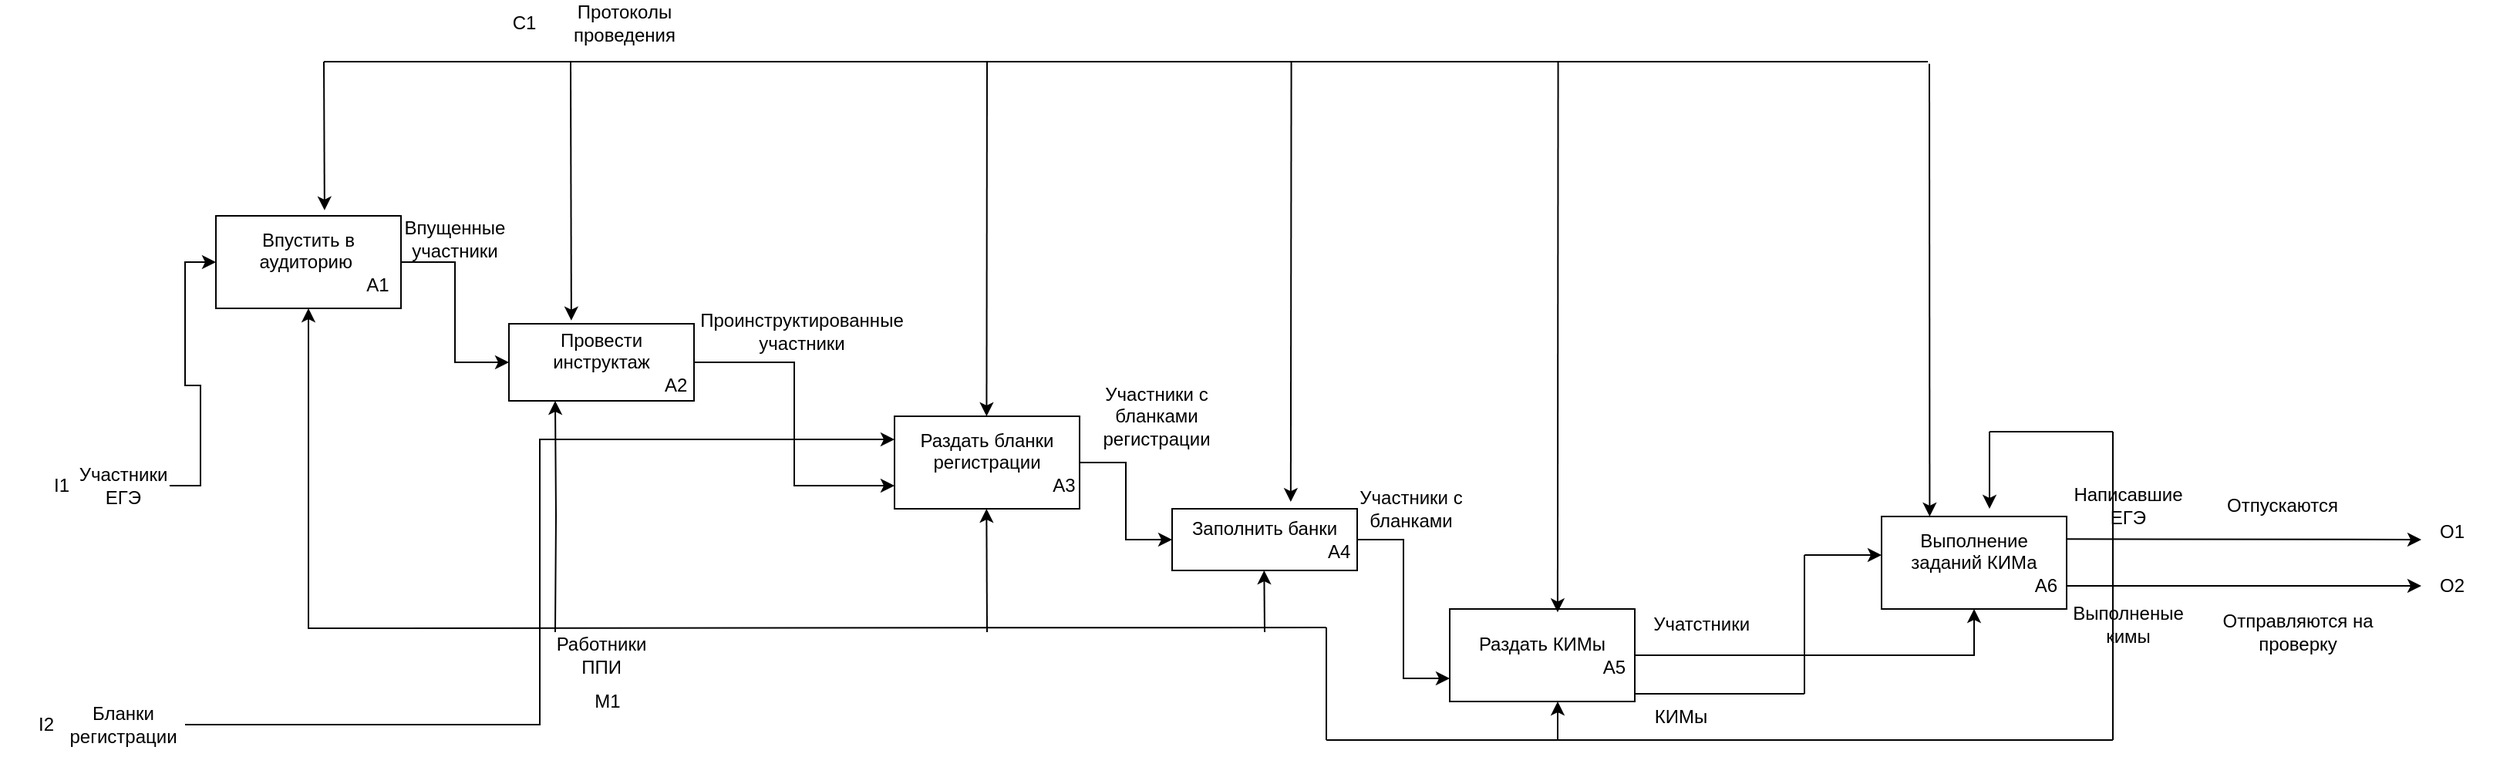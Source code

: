 <mxfile version="23.1.5" type="device">
  <diagram name="Страница — 1" id="X-aEBwdkfuWbfsRfbjEr">
    <mxGraphModel dx="2420" dy="2107" grid="1" gridSize="10" guides="1" tooltips="1" connect="1" arrows="1" fold="1" page="1" pageScale="1" pageWidth="827" pageHeight="1169" math="0" shadow="0">
      <root>
        <mxCell id="0" />
        <mxCell id="1" parent="0" />
        <mxCell id="f-X51H0ZsVnR2A1ksCzi-113" style="edgeStyle=orthogonalEdgeStyle;rounded=0;orthogonalLoop=1;jettySize=auto;html=1;entryX=0;entryY=0.5;entryDx=0;entryDy=0;" edge="1" parent="1" source="f-X51H0ZsVnR2A1ksCzi-107" target="f-X51H0ZsVnR2A1ksCzi-110">
          <mxGeometry relative="1" as="geometry" />
        </mxCell>
        <mxCell id="f-X51H0ZsVnR2A1ksCzi-107" value="Участники ЕГЭ" style="text;html=1;align=center;verticalAlign=middle;whiteSpace=wrap;rounded=0;" vertex="1" parent="1">
          <mxGeometry x="40" y="260" width="60" height="30" as="geometry" />
        </mxCell>
        <mxCell id="f-X51H0ZsVnR2A1ksCzi-124" style="edgeStyle=orthogonalEdgeStyle;rounded=0;orthogonalLoop=1;jettySize=auto;html=1;entryX=0;entryY=0.5;entryDx=0;entryDy=0;" edge="1" parent="1" source="f-X51H0ZsVnR2A1ksCzi-110" target="f-X51H0ZsVnR2A1ksCzi-123">
          <mxGeometry relative="1" as="geometry" />
        </mxCell>
        <mxCell id="f-X51H0ZsVnR2A1ksCzi-110" value="Впустить в аудиторию&amp;nbsp;&lt;br&gt;&amp;nbsp; &amp;nbsp; &amp;nbsp; &amp;nbsp; &amp;nbsp; &amp;nbsp; &amp;nbsp; &amp;nbsp; &amp;nbsp; &amp;nbsp; &amp;nbsp; &amp;nbsp; &amp;nbsp; &amp;nbsp;A1" style="rounded=0;whiteSpace=wrap;html=1;" vertex="1" parent="1">
          <mxGeometry x="130" y="100" width="120" height="60" as="geometry" />
        </mxCell>
        <mxCell id="f-X51H0ZsVnR2A1ksCzi-140" style="edgeStyle=orthogonalEdgeStyle;rounded=0;orthogonalLoop=1;jettySize=auto;html=1;entryX=0.5;entryY=1;entryDx=0;entryDy=0;" edge="1" parent="1" target="f-X51H0ZsVnR2A1ksCzi-110">
          <mxGeometry relative="1" as="geometry">
            <mxPoint x="850" y="367" as="sourcePoint" />
          </mxGeometry>
        </mxCell>
        <mxCell id="f-X51H0ZsVnR2A1ksCzi-142" style="edgeStyle=orthogonalEdgeStyle;rounded=0;orthogonalLoop=1;jettySize=auto;html=1;entryX=0.25;entryY=1;entryDx=0;entryDy=0;" edge="1" parent="1" target="f-X51H0ZsVnR2A1ksCzi-123">
          <mxGeometry relative="1" as="geometry">
            <mxPoint x="350" y="370" as="sourcePoint" />
          </mxGeometry>
        </mxCell>
        <mxCell id="f-X51H0ZsVnR2A1ksCzi-143" style="edgeStyle=orthogonalEdgeStyle;rounded=0;orthogonalLoop=1;jettySize=auto;html=1;entryX=0;entryY=0.75;entryDx=0;entryDy=0;" edge="1" parent="1" source="f-X51H0ZsVnR2A1ksCzi-123" target="f-X51H0ZsVnR2A1ksCzi-138">
          <mxGeometry relative="1" as="geometry" />
        </mxCell>
        <mxCell id="f-X51H0ZsVnR2A1ksCzi-123" value="Провести инструктаж&lt;br&gt;&amp;nbsp; &amp;nbsp; &amp;nbsp; &amp;nbsp; &amp;nbsp; &amp;nbsp; &amp;nbsp; &amp;nbsp; &amp;nbsp; &amp;nbsp; &amp;nbsp; &amp;nbsp; &amp;nbsp; &amp;nbsp; &amp;nbsp;A2" style="rounded=0;whiteSpace=wrap;html=1;" vertex="1" parent="1">
          <mxGeometry x="320" y="170" width="120" height="50" as="geometry" />
        </mxCell>
        <mxCell id="f-X51H0ZsVnR2A1ksCzi-162" style="edgeStyle=orthogonalEdgeStyle;rounded=0;orthogonalLoop=1;jettySize=auto;html=1;entryX=0;entryY=0.5;entryDx=0;entryDy=0;" edge="1" parent="1" source="f-X51H0ZsVnR2A1ksCzi-138" target="f-X51H0ZsVnR2A1ksCzi-160">
          <mxGeometry relative="1" as="geometry" />
        </mxCell>
        <mxCell id="f-X51H0ZsVnR2A1ksCzi-138" value="Раздать бланки регистрации&lt;br&gt;&amp;nbsp; &amp;nbsp; &amp;nbsp; &amp;nbsp; &amp;nbsp; &amp;nbsp; &amp;nbsp; &amp;nbsp; &amp;nbsp; &amp;nbsp; &amp;nbsp; &amp;nbsp; &amp;nbsp; &amp;nbsp; &amp;nbsp; A3" style="rounded=0;whiteSpace=wrap;html=1;" vertex="1" parent="1">
          <mxGeometry x="570" y="230" width="120" height="60" as="geometry" />
        </mxCell>
        <mxCell id="f-X51H0ZsVnR2A1ksCzi-144" value="Впущенные участники" style="text;html=1;align=center;verticalAlign=middle;whiteSpace=wrap;rounded=0;" vertex="1" parent="1">
          <mxGeometry x="250" y="100" width="70" height="30" as="geometry" />
        </mxCell>
        <mxCell id="f-X51H0ZsVnR2A1ksCzi-145" value="Проинструктированные участники" style="text;html=1;align=center;verticalAlign=middle;whiteSpace=wrap;rounded=0;" vertex="1" parent="1">
          <mxGeometry x="430" y="160" width="160" height="30" as="geometry" />
        </mxCell>
        <mxCell id="f-X51H0ZsVnR2A1ksCzi-146" value="Работники ППИ" style="text;html=1;align=center;verticalAlign=middle;whiteSpace=wrap;rounded=0;" vertex="1" parent="1">
          <mxGeometry x="350" y="370" width="60" height="30" as="geometry" />
        </mxCell>
        <mxCell id="f-X51H0ZsVnR2A1ksCzi-148" value="Протоколы проведения" style="text;html=1;align=center;verticalAlign=middle;whiteSpace=wrap;rounded=0;" vertex="1" parent="1">
          <mxGeometry x="360" y="-40" width="70" height="30" as="geometry" />
        </mxCell>
        <mxCell id="f-X51H0ZsVnR2A1ksCzi-151" value="" style="endArrow=none;html=1;rounded=0;" edge="1" parent="1">
          <mxGeometry width="50" height="50" relative="1" as="geometry">
            <mxPoint x="200" as="sourcePoint" />
            <mxPoint x="1240" as="targetPoint" />
          </mxGeometry>
        </mxCell>
        <mxCell id="f-X51H0ZsVnR2A1ksCzi-152" value="" style="endArrow=classic;html=1;rounded=0;entryX=0.587;entryY=-0.06;entryDx=0;entryDy=0;entryPerimeter=0;" edge="1" parent="1" target="f-X51H0ZsVnR2A1ksCzi-110">
          <mxGeometry width="50" height="50" relative="1" as="geometry">
            <mxPoint x="200" as="sourcePoint" />
            <mxPoint x="200" y="30" as="targetPoint" />
          </mxGeometry>
        </mxCell>
        <mxCell id="f-X51H0ZsVnR2A1ksCzi-153" value="" style="endArrow=classic;html=1;rounded=0;entryX=0.337;entryY=-0.043;entryDx=0;entryDy=0;entryPerimeter=0;" edge="1" parent="1" target="f-X51H0ZsVnR2A1ksCzi-123">
          <mxGeometry width="50" height="50" relative="1" as="geometry">
            <mxPoint x="360" as="sourcePoint" />
            <mxPoint x="360" y="40" as="targetPoint" />
          </mxGeometry>
        </mxCell>
        <mxCell id="f-X51H0ZsVnR2A1ksCzi-154" value="" style="endArrow=classic;html=1;rounded=0;entryX=0.337;entryY=-0.043;entryDx=0;entryDy=0;entryPerimeter=0;" edge="1" parent="1">
          <mxGeometry width="50" height="50" relative="1" as="geometry">
            <mxPoint x="630" as="sourcePoint" />
            <mxPoint x="629.71" y="230" as="targetPoint" />
          </mxGeometry>
        </mxCell>
        <mxCell id="f-X51H0ZsVnR2A1ksCzi-155" value="" style="endArrow=classic;html=1;rounded=0;" edge="1" parent="1">
          <mxGeometry width="50" height="50" relative="1" as="geometry">
            <mxPoint x="630" y="370" as="sourcePoint" />
            <mxPoint x="629.66" y="290" as="targetPoint" />
          </mxGeometry>
        </mxCell>
        <mxCell id="f-X51H0ZsVnR2A1ksCzi-158" style="edgeStyle=orthogonalEdgeStyle;rounded=0;orthogonalLoop=1;jettySize=auto;html=1;entryX=0;entryY=0.25;entryDx=0;entryDy=0;" edge="1" parent="1" source="f-X51H0ZsVnR2A1ksCzi-156" target="f-X51H0ZsVnR2A1ksCzi-138">
          <mxGeometry relative="1" as="geometry" />
        </mxCell>
        <mxCell id="f-X51H0ZsVnR2A1ksCzi-156" value="Бланки регистрации" style="text;html=1;align=center;verticalAlign=middle;whiteSpace=wrap;rounded=0;" vertex="1" parent="1">
          <mxGeometry x="30" y="410" width="80" height="40" as="geometry" />
        </mxCell>
        <mxCell id="f-X51H0ZsVnR2A1ksCzi-169" style="edgeStyle=orthogonalEdgeStyle;rounded=0;orthogonalLoop=1;jettySize=auto;html=1;entryX=0;entryY=0.75;entryDx=0;entryDy=0;" edge="1" parent="1" source="f-X51H0ZsVnR2A1ksCzi-160" target="f-X51H0ZsVnR2A1ksCzi-167">
          <mxGeometry relative="1" as="geometry" />
        </mxCell>
        <mxCell id="f-X51H0ZsVnR2A1ksCzi-160" value="Заполнить банки&lt;br&gt;&amp;nbsp; &amp;nbsp; &amp;nbsp; &amp;nbsp; &amp;nbsp; &amp;nbsp; &amp;nbsp; &amp;nbsp; &amp;nbsp; &amp;nbsp; &amp;nbsp; &amp;nbsp; &amp;nbsp; &amp;nbsp; &amp;nbsp;A4" style="rounded=0;whiteSpace=wrap;html=1;" vertex="1" parent="1">
          <mxGeometry x="750" y="290" width="120" height="40" as="geometry" />
        </mxCell>
        <mxCell id="f-X51H0ZsVnR2A1ksCzi-163" value="Участники с бланками&lt;br&gt;регистрации" style="text;html=1;align=center;verticalAlign=middle;whiteSpace=wrap;rounded=0;" vertex="1" parent="1">
          <mxGeometry x="700" y="210" width="80" height="40" as="geometry" />
        </mxCell>
        <mxCell id="f-X51H0ZsVnR2A1ksCzi-164" value="" style="endArrow=classic;html=1;rounded=0;" edge="1" parent="1">
          <mxGeometry width="50" height="50" relative="1" as="geometry">
            <mxPoint x="810" y="370" as="sourcePoint" />
            <mxPoint x="809.66" y="330" as="targetPoint" />
          </mxGeometry>
        </mxCell>
        <mxCell id="f-X51H0ZsVnR2A1ksCzi-166" value="" style="endArrow=classic;html=1;rounded=0;entryX=0.641;entryY=-0.111;entryDx=0;entryDy=0;entryPerimeter=0;" edge="1" parent="1" target="f-X51H0ZsVnR2A1ksCzi-160">
          <mxGeometry width="50" height="50" relative="1" as="geometry">
            <mxPoint x="827.29" as="sourcePoint" />
            <mxPoint x="827" y="230" as="targetPoint" />
          </mxGeometry>
        </mxCell>
        <mxCell id="f-X51H0ZsVnR2A1ksCzi-182" style="edgeStyle=orthogonalEdgeStyle;rounded=0;orthogonalLoop=1;jettySize=auto;html=1;entryX=0.5;entryY=1;entryDx=0;entryDy=0;" edge="1" parent="1" source="f-X51H0ZsVnR2A1ksCzi-167" target="f-X51H0ZsVnR2A1ksCzi-175">
          <mxGeometry relative="1" as="geometry" />
        </mxCell>
        <mxCell id="f-X51H0ZsVnR2A1ksCzi-167" value="Раздать КИМы&lt;br&gt;&amp;nbsp; &amp;nbsp; &amp;nbsp; &amp;nbsp; &amp;nbsp; &amp;nbsp; &amp;nbsp; &amp;nbsp; &amp;nbsp; &amp;nbsp; &amp;nbsp; &amp;nbsp; &amp;nbsp; &amp;nbsp; A5" style="rounded=0;whiteSpace=wrap;html=1;" vertex="1" parent="1">
          <mxGeometry x="930" y="355" width="120" height="60" as="geometry" />
        </mxCell>
        <mxCell id="f-X51H0ZsVnR2A1ksCzi-170" value="Участники с бланками" style="text;html=1;align=center;verticalAlign=middle;whiteSpace=wrap;rounded=0;" vertex="1" parent="1">
          <mxGeometry x="870" y="270" width="70" height="40" as="geometry" />
        </mxCell>
        <mxCell id="f-X51H0ZsVnR2A1ksCzi-171" value="" style="endArrow=none;html=1;rounded=0;" edge="1" parent="1">
          <mxGeometry width="50" height="50" relative="1" as="geometry">
            <mxPoint x="850" y="440" as="sourcePoint" />
            <mxPoint x="850" y="367" as="targetPoint" />
          </mxGeometry>
        </mxCell>
        <mxCell id="f-X51H0ZsVnR2A1ksCzi-172" value="" style="endArrow=none;html=1;rounded=0;" edge="1" parent="1">
          <mxGeometry width="50" height="50" relative="1" as="geometry">
            <mxPoint x="850" y="440" as="sourcePoint" />
            <mxPoint x="1360" y="440" as="targetPoint" />
          </mxGeometry>
        </mxCell>
        <mxCell id="f-X51H0ZsVnR2A1ksCzi-173" value="" style="endArrow=classic;html=1;rounded=0;" edge="1" parent="1">
          <mxGeometry width="50" height="50" relative="1" as="geometry">
            <mxPoint x="1000" y="440" as="sourcePoint" />
            <mxPoint x="1000" y="415" as="targetPoint" />
          </mxGeometry>
        </mxCell>
        <mxCell id="f-X51H0ZsVnR2A1ksCzi-174" value="" style="endArrow=classic;html=1;rounded=0;entryX=0.583;entryY=0.036;entryDx=0;entryDy=0;entryPerimeter=0;" edge="1" parent="1" target="f-X51H0ZsVnR2A1ksCzi-167">
          <mxGeometry width="50" height="50" relative="1" as="geometry">
            <mxPoint x="1000.29" as="sourcePoint" />
            <mxPoint x="1000" y="286" as="targetPoint" />
          </mxGeometry>
        </mxCell>
        <mxCell id="f-X51H0ZsVnR2A1ksCzi-175" value="Выполнение заданий КИМа&lt;br&gt;&amp;nbsp; &amp;nbsp; &amp;nbsp; &amp;nbsp; &amp;nbsp; &amp;nbsp; &amp;nbsp; &amp;nbsp; &amp;nbsp; &amp;nbsp; &amp;nbsp; &amp;nbsp; &amp;nbsp; &amp;nbsp; A6" style="rounded=0;whiteSpace=wrap;html=1;" vertex="1" parent="1">
          <mxGeometry x="1210" y="295" width="120" height="60" as="geometry" />
        </mxCell>
        <mxCell id="f-X51H0ZsVnR2A1ksCzi-177" value="Учатстники&amp;nbsp;" style="text;html=1;align=center;verticalAlign=middle;whiteSpace=wrap;rounded=0;" vertex="1" parent="1">
          <mxGeometry x="1060" y="350" width="70" height="30" as="geometry" />
        </mxCell>
        <mxCell id="f-X51H0ZsVnR2A1ksCzi-185" value="КИМы" style="text;html=1;align=center;verticalAlign=middle;whiteSpace=wrap;rounded=0;" vertex="1" parent="1">
          <mxGeometry x="1050" y="410" width="60" height="30" as="geometry" />
        </mxCell>
        <mxCell id="f-X51H0ZsVnR2A1ksCzi-186" value="" style="endArrow=none;html=1;rounded=0;" edge="1" parent="1">
          <mxGeometry width="50" height="50" relative="1" as="geometry">
            <mxPoint x="1050" y="410" as="sourcePoint" />
            <mxPoint x="1160" y="410" as="targetPoint" />
          </mxGeometry>
        </mxCell>
        <mxCell id="f-X51H0ZsVnR2A1ksCzi-187" value="" style="endArrow=none;html=1;rounded=0;" edge="1" parent="1">
          <mxGeometry width="50" height="50" relative="1" as="geometry">
            <mxPoint x="1160" y="410" as="sourcePoint" />
            <mxPoint x="1160" y="320" as="targetPoint" />
          </mxGeometry>
        </mxCell>
        <mxCell id="f-X51H0ZsVnR2A1ksCzi-188" value="" style="endArrow=classic;html=1;rounded=0;" edge="1" parent="1">
          <mxGeometry width="50" height="50" relative="1" as="geometry">
            <mxPoint x="1160" y="320" as="sourcePoint" />
            <mxPoint x="1210" y="320" as="targetPoint" />
          </mxGeometry>
        </mxCell>
        <mxCell id="f-X51H0ZsVnR2A1ksCzi-189" value="" style="endArrow=classic;html=1;rounded=0;entryX=0.585;entryY=-0.023;entryDx=0;entryDy=0;entryPerimeter=0;" edge="1" parent="1">
          <mxGeometry width="50" height="50" relative="1" as="geometry">
            <mxPoint x="1241" y="1.38" as="sourcePoint" />
            <mxPoint x="1241.2" y="295.0" as="targetPoint" />
          </mxGeometry>
        </mxCell>
        <mxCell id="f-X51H0ZsVnR2A1ksCzi-190" value="" style="endArrow=none;html=1;rounded=0;" edge="1" parent="1">
          <mxGeometry width="50" height="50" relative="1" as="geometry">
            <mxPoint x="1360" y="440" as="sourcePoint" />
            <mxPoint x="1360" y="240" as="targetPoint" />
          </mxGeometry>
        </mxCell>
        <mxCell id="f-X51H0ZsVnR2A1ksCzi-191" value="" style="endArrow=none;html=1;rounded=0;" edge="1" parent="1">
          <mxGeometry width="50" height="50" relative="1" as="geometry">
            <mxPoint x="1280" y="240" as="sourcePoint" />
            <mxPoint x="1360" y="240" as="targetPoint" />
          </mxGeometry>
        </mxCell>
        <mxCell id="f-X51H0ZsVnR2A1ksCzi-192" value="" style="endArrow=classic;html=1;rounded=0;" edge="1" parent="1">
          <mxGeometry width="50" height="50" relative="1" as="geometry">
            <mxPoint x="1280" y="240" as="sourcePoint" />
            <mxPoint x="1280" y="290" as="targetPoint" />
          </mxGeometry>
        </mxCell>
        <mxCell id="f-X51H0ZsVnR2A1ksCzi-193" value="" style="endArrow=classic;html=1;rounded=0;" edge="1" parent="1">
          <mxGeometry width="50" height="50" relative="1" as="geometry">
            <mxPoint x="1330" y="309.6" as="sourcePoint" />
            <mxPoint x="1560" y="310" as="targetPoint" />
          </mxGeometry>
        </mxCell>
        <mxCell id="f-X51H0ZsVnR2A1ksCzi-194" value="Написавшие ЕГЭ" style="text;html=1;align=center;verticalAlign=middle;whiteSpace=wrap;rounded=0;" vertex="1" parent="1">
          <mxGeometry x="1335" y="270" width="70" height="35" as="geometry" />
        </mxCell>
        <mxCell id="f-X51H0ZsVnR2A1ksCzi-195" value="Выполненые кимы" style="text;html=1;align=center;verticalAlign=middle;whiteSpace=wrap;rounded=0;" vertex="1" parent="1">
          <mxGeometry x="1330" y="342.5" width="80" height="45" as="geometry" />
        </mxCell>
        <mxCell id="f-X51H0ZsVnR2A1ksCzi-196" value="" style="endArrow=classic;html=1;rounded=0;" edge="1" parent="1">
          <mxGeometry width="50" height="50" relative="1" as="geometry">
            <mxPoint x="1330" y="340" as="sourcePoint" />
            <mxPoint x="1560" y="340" as="targetPoint" />
          </mxGeometry>
        </mxCell>
        <mxCell id="f-X51H0ZsVnR2A1ksCzi-197" value="O1" style="text;html=1;align=center;verticalAlign=middle;whiteSpace=wrap;rounded=0;" vertex="1" parent="1">
          <mxGeometry x="1550" y="290" width="60" height="30" as="geometry" />
        </mxCell>
        <mxCell id="f-X51H0ZsVnR2A1ksCzi-198" value="O2" style="text;html=1;align=center;verticalAlign=middle;whiteSpace=wrap;rounded=0;" vertex="1" parent="1">
          <mxGeometry x="1550" y="325" width="60" height="30" as="geometry" />
        </mxCell>
        <mxCell id="f-X51H0ZsVnR2A1ksCzi-199" value="Отпускаются" style="text;html=1;align=center;verticalAlign=middle;whiteSpace=wrap;rounded=0;" vertex="1" parent="1">
          <mxGeometry x="1420" y="270" width="100" height="35" as="geometry" />
        </mxCell>
        <mxCell id="f-X51H0ZsVnR2A1ksCzi-200" value="Отправляются на проверку" style="text;html=1;align=center;verticalAlign=middle;whiteSpace=wrap;rounded=0;" vertex="1" parent="1">
          <mxGeometry x="1430" y="350" width="100" height="40" as="geometry" />
        </mxCell>
        <mxCell id="f-X51H0ZsVnR2A1ksCzi-201" value="I1" style="text;html=1;align=center;verticalAlign=middle;whiteSpace=wrap;rounded=0;" vertex="1" parent="1">
          <mxGeometry y="260" width="60" height="30" as="geometry" />
        </mxCell>
        <mxCell id="f-X51H0ZsVnR2A1ksCzi-202" value="I2" style="text;html=1;align=center;verticalAlign=middle;whiteSpace=wrap;rounded=0;" vertex="1" parent="1">
          <mxGeometry x="-10" y="415" width="60" height="30" as="geometry" />
        </mxCell>
        <mxCell id="f-X51H0ZsVnR2A1ksCzi-203" value="C1" style="text;html=1;align=center;verticalAlign=middle;whiteSpace=wrap;rounded=0;" vertex="1" parent="1">
          <mxGeometry x="300" y="-40" width="60" height="30" as="geometry" />
        </mxCell>
        <mxCell id="f-X51H0ZsVnR2A1ksCzi-204" value="M1" style="text;html=1;align=center;verticalAlign=middle;whiteSpace=wrap;rounded=0;" vertex="1" parent="1">
          <mxGeometry x="354" y="400" width="60" height="30" as="geometry" />
        </mxCell>
      </root>
    </mxGraphModel>
  </diagram>
</mxfile>
